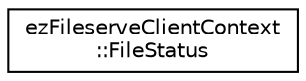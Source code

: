 digraph "Graphical Class Hierarchy"
{
 // LATEX_PDF_SIZE
  edge [fontname="Helvetica",fontsize="10",labelfontname="Helvetica",labelfontsize="10"];
  node [fontname="Helvetica",fontsize="10",shape=record];
  rankdir="LR";
  Node0 [label="ezFileserveClientContext\l::FileStatus",height=0.2,width=0.4,color="black", fillcolor="white", style="filled",URL="$d1/d9b/structez_fileserve_client_context_1_1_file_status.htm",tooltip=" "];
}
